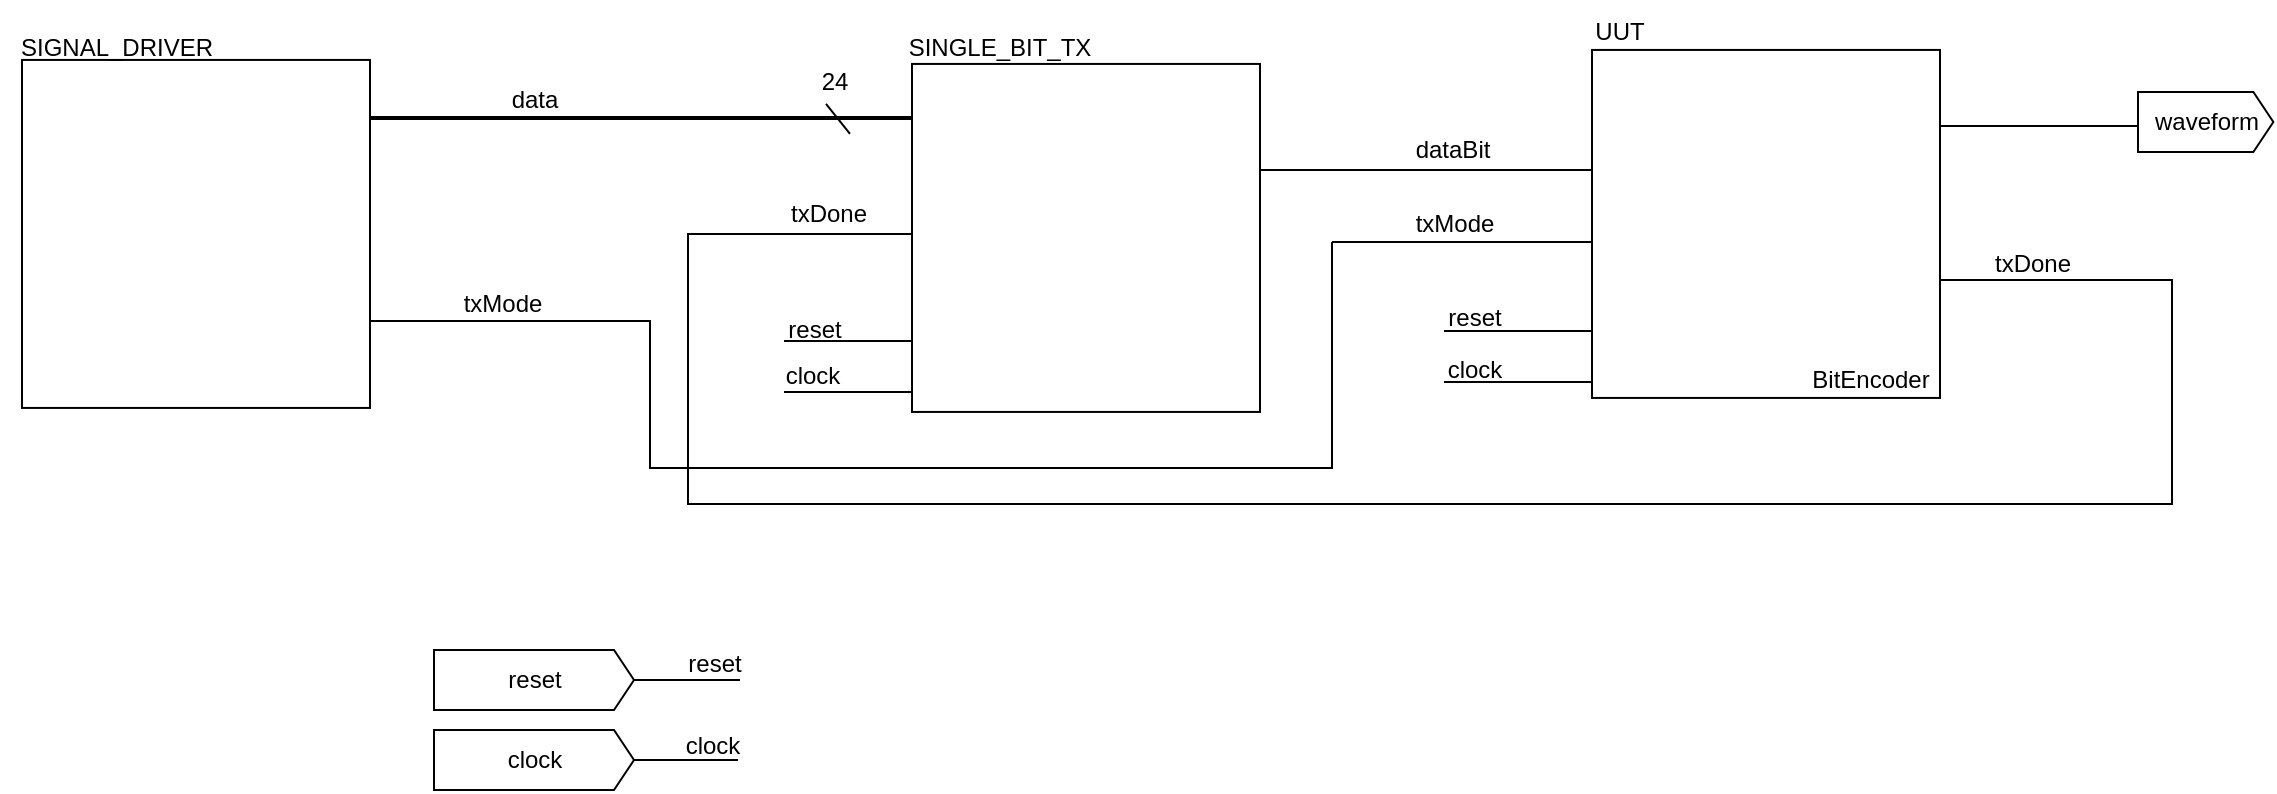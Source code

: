 <mxfile version="21.6.6" type="google">
  <diagram name="Page-1" id="zNvY1Q-mkukfnYkPsvm0">
    <mxGraphModel dx="3174" dy="1189" grid="1" gridSize="1" guides="1" tooltips="1" connect="1" arrows="1" fold="1" page="1" pageScale="1" pageWidth="1100" pageHeight="850" background="none" math="0" shadow="0">
      <root>
        <mxCell id="0" />
        <mxCell id="1" parent="0" />
        <mxCell id="gT0xa9WckKfrwIElMTzv-5" value="" style="line;strokeWidth=1;html=1;" parent="1" vertex="1">
          <mxGeometry x="575" y="608.97" width="85" height="10" as="geometry" />
        </mxCell>
        <mxCell id="gT0xa9WckKfrwIElMTzv-6" value="" style="line;strokeWidth=1;html=1;" parent="1" vertex="1">
          <mxGeometry x="575" y="583.47" width="86" height="10" as="geometry" />
        </mxCell>
        <mxCell id="JYHYK_WsXhyBVioZ2tEB-42" value="" style="line;strokeWidth=1;html=1;" parent="1" vertex="1">
          <mxGeometry x="245" y="588.5" width="86" height="10" as="geometry" />
        </mxCell>
        <mxCell id="JYHYK_WsXhyBVioZ2tEB-41" value="" style="line;strokeWidth=1;html=1;" parent="1" vertex="1">
          <mxGeometry x="245" y="614" width="85" height="10" as="geometry" />
        </mxCell>
        <mxCell id="XILB1gqZeseqAKRtePyi-1" value="" style="line;strokeWidth=1;html=1;" parent="1" vertex="1">
          <mxGeometry x="821" y="480.97" width="105" height="10" as="geometry" />
        </mxCell>
        <mxCell id="XILB1gqZeseqAKRtePyi-17" style="edgeStyle=orthogonalEdgeStyle;rounded=0;orthogonalLoop=1;jettySize=auto;html=1;exitX=1;exitY=0.5;exitDx=0;exitDy=0;exitPerimeter=0;entryX=0;entryY=0.5;entryDx=0;entryDy=0;entryPerimeter=0;endArrow=none;endFill=0;" parent="1" source="ti_yVKyVfyk7ufe0vYCp-46" target="e0EN-oeaOGEpnS7CPemX-11" edge="1">
          <mxGeometry relative="1" as="geometry">
            <Array as="points">
              <mxPoint x="939" y="563" />
              <mxPoint x="939" y="675" />
              <mxPoint x="197" y="675" />
              <mxPoint x="197" y="540" />
            </Array>
          </mxGeometry>
        </mxCell>
        <mxCell id="ti_yVKyVfyk7ufe0vYCp-46" value="" style="line;strokeWidth=1;html=1;" parent="1" vertex="1">
          <mxGeometry x="814" y="558" width="105" height="10" as="geometry" />
        </mxCell>
        <mxCell id="JYHYK_WsXhyBVioZ2tEB-9" value="" style="line;strokeWidth=1;html=1;" parent="1" vertex="1">
          <mxGeometry x="404" y="502.97" width="275" height="10" as="geometry" />
        </mxCell>
        <mxCell id="XILB1gqZeseqAKRtePyi-15" style="edgeStyle=orthogonalEdgeStyle;rounded=0;orthogonalLoop=1;jettySize=auto;html=1;exitX=0;exitY=0.5;exitDx=0;exitDy=0;exitPerimeter=0;entryX=1;entryY=0.75;entryDx=0;entryDy=0;endArrow=none;endFill=0;" parent="1" source="JYHYK_WsXhyBVioZ2tEB-10" target="XILB1gqZeseqAKRtePyi-11" edge="1">
          <mxGeometry relative="1" as="geometry">
            <Array as="points">
              <mxPoint x="519" y="657" />
              <mxPoint x="178" y="657" />
              <mxPoint x="178" y="584" />
            </Array>
          </mxGeometry>
        </mxCell>
        <mxCell id="JYHYK_WsXhyBVioZ2tEB-10" value="" style="line;strokeWidth=1;html=1;" parent="1" vertex="1">
          <mxGeometry x="519" y="538.97" width="161" height="10" as="geometry" />
        </mxCell>
        <mxCell id="e0EN-oeaOGEpnS7CPemX-11" value="" style="line;strokeWidth=1;html=1;" parent="1" vertex="1">
          <mxGeometry x="217" y="534.97" width="161" height="10" as="geometry" />
        </mxCell>
        <mxCell id="gT0xa9WckKfrwIElMTzv-2" value="" style="group" parent="1" connectable="0" vertex="1">
          <mxGeometry x="257" y="450.97" width="29" height="39" as="geometry" />
        </mxCell>
        <mxCell id="sxkvKhOSrN93qHUiDIvT-8" value="24" style="text;html=1;align=center;verticalAlign=middle;resizable=0;points=[];autosize=1;strokeColor=none;fillColor=none;container=0;" parent="gT0xa9WckKfrwIElMTzv-2" vertex="1">
          <mxGeometry x="-3" width="32" height="27" as="geometry" />
        </mxCell>
        <mxCell id="sxkvKhOSrN93qHUiDIvT-11" value="" style="endArrow=none;html=1;rounded=0;strokeWidth=1;" parent="gT0xa9WckKfrwIElMTzv-2" edge="1">
          <mxGeometry width="50" height="50" relative="1" as="geometry">
            <mxPoint x="21" y="39" as="sourcePoint" />
            <mxPoint x="9" y="24" as="targetPoint" />
          </mxGeometry>
        </mxCell>
        <mxCell id="JYHYK_WsXhyBVioZ2tEB-2" value="" style="group" parent="1" connectable="0" vertex="1">
          <mxGeometry x="649" y="423.97" width="178" height="202.03" as="geometry" />
        </mxCell>
        <mxCell id="sxkvKhOSrN93qHUiDIvT-12" value="UUT" style="text;html=1;strokeColor=none;fillColor=none;align=center;verticalAlign=middle;whiteSpace=wrap;rounded=0;" parent="JYHYK_WsXhyBVioZ2tEB-2" vertex="1">
          <mxGeometry x="-16" width="60" height="30" as="geometry" />
        </mxCell>
        <mxCell id="ftaxgc9b8qG_yVkUSLVN-12" value="" style="whiteSpace=wrap;html=1;aspect=fixed;" parent="JYHYK_WsXhyBVioZ2tEB-2" vertex="1">
          <mxGeometry y="24" width="174" height="174" as="geometry" />
        </mxCell>
        <mxCell id="XILB1gqZeseqAKRtePyi-10" value="BitEncoder" style="text;html=1;align=center;verticalAlign=middle;resizable=0;points=[];autosize=1;strokeColor=none;fillColor=none;" parent="JYHYK_WsXhyBVioZ2tEB-2" vertex="1">
          <mxGeometry x="100" y="175.03" width="78" height="27" as="geometry" />
        </mxCell>
        <mxCell id="JYHYK_WsXhyBVioZ2tEB-7" value="dataBit" style="text;html=1;align=center;verticalAlign=middle;resizable=0;points=[];autosize=1;strokeColor=none;fillColor=none;" parent="1" vertex="1">
          <mxGeometry x="551" y="484.97" width="56" height="27" as="geometry" />
        </mxCell>
        <mxCell id="JYHYK_WsXhyBVioZ2tEB-31" value="" style="line;strokeWidth=2;html=1;" parent="1" vertex="1">
          <mxGeometry x="-8" y="476.97" width="346" height="10" as="geometry" />
        </mxCell>
        <mxCell id="JYHYK_WsXhyBVioZ2tEB-32" value="SINGLE_BIT_TX" style="text;html=1;strokeColor=none;fillColor=none;align=center;verticalAlign=middle;whiteSpace=wrap;rounded=0;" parent="1" vertex="1">
          <mxGeometry x="323" y="432" width="60" height="30" as="geometry" />
        </mxCell>
        <mxCell id="JYHYK_WsXhyBVioZ2tEB-33" value="" style="whiteSpace=wrap;html=1;aspect=fixed;" parent="1" vertex="1">
          <mxGeometry x="309" y="454.97" width="174" height="174" as="geometry" />
        </mxCell>
        <mxCell id="JYHYK_WsXhyBVioZ2tEB-35" value="txDone" style="text;html=1;align=center;verticalAlign=middle;resizable=0;points=[];autosize=1;strokeColor=none;fillColor=none;" parent="1" vertex="1">
          <mxGeometry x="238" y="516.97" width="57" height="27" as="geometry" />
        </mxCell>
        <mxCell id="sxkvKhOSrN93qHUiDIvT-2" value="waveform" style="html=1;shadow=0;dashed=0;align=center;verticalAlign=middle;shape=mxgraph.arrows2.arrow;dy=0;dx=10;notch=0;" parent="1" vertex="1">
          <mxGeometry x="921.999" y="468.97" width="67.681" height="30" as="geometry" />
        </mxCell>
        <mxCell id="XILB1gqZeseqAKRtePyi-2" value="txDone" style="text;html=1;align=center;verticalAlign=middle;resizable=0;points=[];autosize=1;strokeColor=none;fillColor=none;" parent="1" vertex="1">
          <mxGeometry x="840" y="541" width="57" height="27" as="geometry" />
        </mxCell>
        <mxCell id="JYHYK_WsXhyBVioZ2tEB-43" value="reset" style="text;html=1;align=center;verticalAlign=middle;resizable=0;points=[];autosize=1;strokeColor=none;fillColor=none;" parent="1" vertex="1">
          <mxGeometry x="237" y="574" width="46" height="27" as="geometry" />
        </mxCell>
        <mxCell id="JYHYK_WsXhyBVioZ2tEB-44" value="clock" style="text;html=1;align=center;verticalAlign=middle;resizable=0;points=[];autosize=1;strokeColor=none;fillColor=none;" parent="1" vertex="1">
          <mxGeometry x="236" y="597" width="46" height="27" as="geometry" />
        </mxCell>
        <mxCell id="e0EN-oeaOGEpnS7CPemX-6" value="reset" style="text;html=1;align=center;verticalAlign=middle;resizable=0;points=[];autosize=1;strokeColor=none;fillColor=none;" parent="1" vertex="1">
          <mxGeometry x="567" y="568" width="46" height="27" as="geometry" />
        </mxCell>
        <mxCell id="e0EN-oeaOGEpnS7CPemX-8" value="clock" style="text;html=1;align=center;verticalAlign=middle;resizable=0;points=[];autosize=1;strokeColor=none;fillColor=none;" parent="1" vertex="1">
          <mxGeometry x="567" y="594.97" width="46" height="27" as="geometry" />
        </mxCell>
        <mxCell id="e0EN-oeaOGEpnS7CPemX-3" style="edgeStyle=orthogonalEdgeStyle;rounded=0;orthogonalLoop=1;jettySize=auto;html=1;exitX=1;exitY=0.5;exitDx=0;exitDy=0;exitPerimeter=0;endArrow=none;endFill=0;" parent="1" source="e0EN-oeaOGEpnS7CPemX-1" edge="1">
          <mxGeometry relative="1" as="geometry">
            <mxPoint x="223" y="763" as="targetPoint" />
          </mxGeometry>
        </mxCell>
        <mxCell id="e0EN-oeaOGEpnS7CPemX-1" value="reset" style="html=1;shadow=0;dashed=0;align=center;verticalAlign=middle;shape=mxgraph.arrows2.arrow;dy=0;dx=10;notch=0;" parent="1" vertex="1">
          <mxGeometry x="70" y="748" width="100" height="30" as="geometry" />
        </mxCell>
        <mxCell id="e0EN-oeaOGEpnS7CPemX-4" style="edgeStyle=orthogonalEdgeStyle;rounded=0;orthogonalLoop=1;jettySize=auto;html=1;exitX=1;exitY=0.5;exitDx=0;exitDy=0;exitPerimeter=0;endArrow=none;endFill=0;" parent="1" source="e0EN-oeaOGEpnS7CPemX-2" edge="1">
          <mxGeometry relative="1" as="geometry">
            <mxPoint x="222" y="803" as="targetPoint" />
          </mxGeometry>
        </mxCell>
        <mxCell id="e0EN-oeaOGEpnS7CPemX-2" value="clock" style="html=1;shadow=0;dashed=0;align=center;verticalAlign=middle;shape=mxgraph.arrows2.arrow;dy=0;dx=10;notch=0;" parent="1" vertex="1">
          <mxGeometry x="70" y="788" width="100" height="30" as="geometry" />
        </mxCell>
        <mxCell id="XILB1gqZeseqAKRtePyi-5" value="reset" style="text;html=1;align=center;verticalAlign=middle;resizable=0;points=[];autosize=1;strokeColor=none;fillColor=none;" parent="1" vertex="1">
          <mxGeometry x="187" y="741" width="46" height="27" as="geometry" />
        </mxCell>
        <mxCell id="XILB1gqZeseqAKRtePyi-7" value="clock" style="text;html=1;align=center;verticalAlign=middle;resizable=0;points=[];autosize=1;strokeColor=none;fillColor=none;" parent="1" vertex="1">
          <mxGeometry x="186" y="782" width="46" height="27" as="geometry" />
        </mxCell>
        <mxCell id="XILB1gqZeseqAKRtePyi-11" value="" style="whiteSpace=wrap;html=1;aspect=fixed;" parent="1" vertex="1">
          <mxGeometry x="-136" y="452.97" width="174" height="174" as="geometry" />
        </mxCell>
        <mxCell id="XILB1gqZeseqAKRtePyi-13" value="SIGNAL_DRIVER" style="text;html=1;align=center;verticalAlign=middle;resizable=0;points=[];autosize=1;strokeColor=none;fillColor=none;" parent="1" vertex="1">
          <mxGeometry x="-147" y="433" width="115" height="27" as="geometry" />
        </mxCell>
        <mxCell id="XILB1gqZeseqAKRtePyi-14" value="data" style="text;html=1;align=center;verticalAlign=middle;resizable=0;points=[];autosize=1;strokeColor=none;fillColor=none;" parent="1" vertex="1">
          <mxGeometry x="99" y="459.97" width="42" height="27" as="geometry" />
        </mxCell>
        <mxCell id="XILB1gqZeseqAKRtePyi-16" value="txMode" style="text;html=1;align=center;verticalAlign=middle;resizable=0;points=[];autosize=1;strokeColor=none;fillColor=none;" parent="1" vertex="1">
          <mxGeometry x="75" y="561" width="58" height="27" as="geometry" />
        </mxCell>
        <mxCell id="XILB1gqZeseqAKRtePyi-18" value="txMode" style="text;html=1;align=center;verticalAlign=middle;resizable=0;points=[];autosize=1;strokeColor=none;fillColor=none;" parent="1" vertex="1">
          <mxGeometry x="551" y="521" width="58" height="27" as="geometry" />
        </mxCell>
      </root>
    </mxGraphModel>
  </diagram>
</mxfile>
